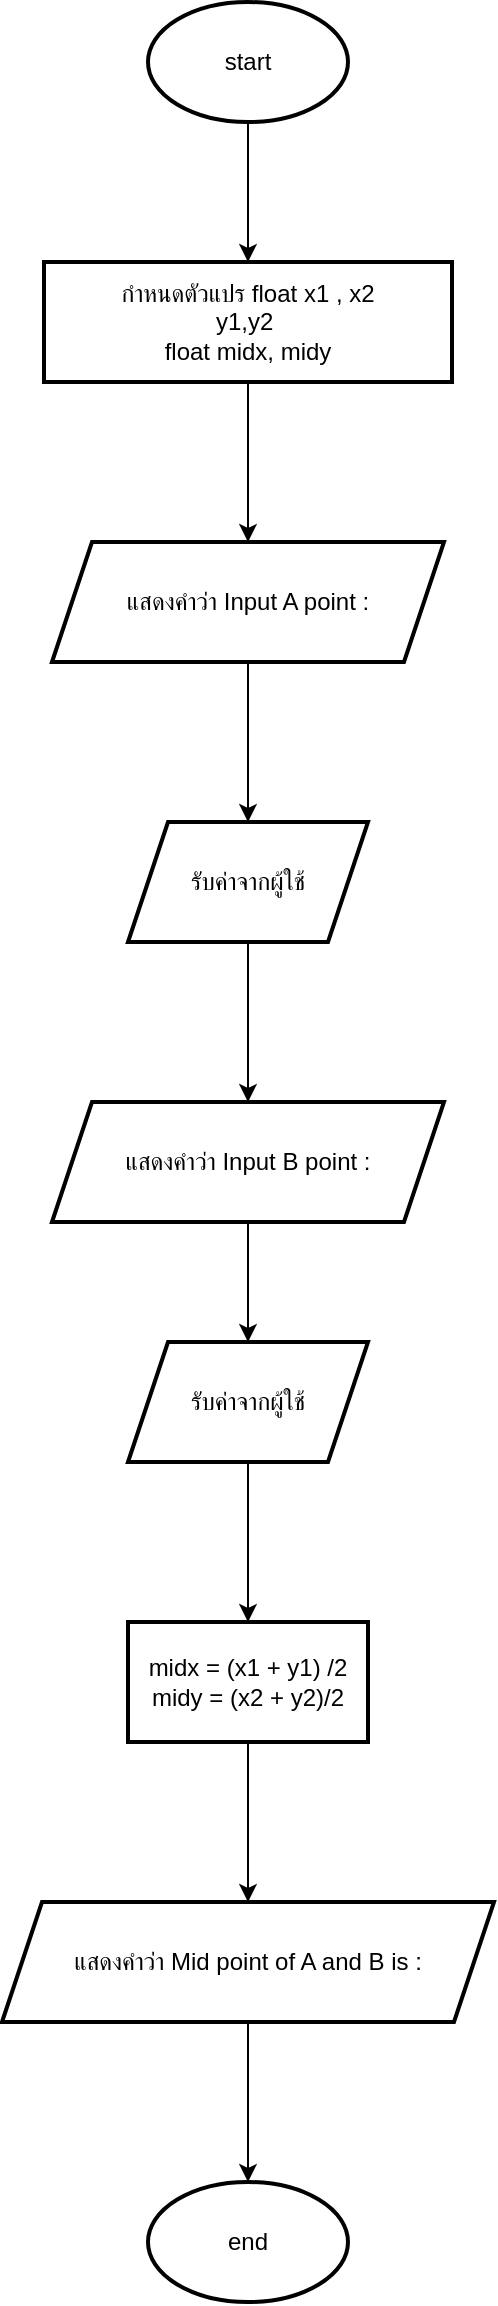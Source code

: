 <mxfile version="25.0.3">
  <diagram name="หน้า-1" id="-fdADPlz3b6ZUg3hSfGE">
    <mxGraphModel dx="1034" dy="446" grid="1" gridSize="10" guides="1" tooltips="1" connect="1" arrows="1" fold="1" page="1" pageScale="1" pageWidth="827" pageHeight="1169" math="0" shadow="0">
      <root>
        <mxCell id="0" />
        <mxCell id="1" parent="0" />
        <mxCell id="a60q31Hj3tMYG7mlxa7v-3" value="" style="edgeStyle=orthogonalEdgeStyle;rounded=0;orthogonalLoop=1;jettySize=auto;html=1;" edge="1" parent="1" source="a60q31Hj3tMYG7mlxa7v-1" target="a60q31Hj3tMYG7mlxa7v-2">
          <mxGeometry relative="1" as="geometry" />
        </mxCell>
        <mxCell id="a60q31Hj3tMYG7mlxa7v-1" value="start" style="strokeWidth=2;html=1;shape=mxgraph.flowchart.start_1;whiteSpace=wrap;" vertex="1" parent="1">
          <mxGeometry x="364" y="60" width="100" height="60" as="geometry" />
        </mxCell>
        <mxCell id="a60q31Hj3tMYG7mlxa7v-5" value="" style="edgeStyle=orthogonalEdgeStyle;rounded=0;orthogonalLoop=1;jettySize=auto;html=1;" edge="1" parent="1" source="a60q31Hj3tMYG7mlxa7v-2" target="a60q31Hj3tMYG7mlxa7v-4">
          <mxGeometry relative="1" as="geometry" />
        </mxCell>
        <mxCell id="a60q31Hj3tMYG7mlxa7v-2" value="กำหนดตัวแปร float x1 , x2&lt;div&gt;y1,y2&amp;nbsp;&lt;/div&gt;&lt;div&gt;float midx, midy&lt;/div&gt;" style="whiteSpace=wrap;html=1;strokeWidth=2;" vertex="1" parent="1">
          <mxGeometry x="312" y="190" width="204" height="60" as="geometry" />
        </mxCell>
        <mxCell id="a60q31Hj3tMYG7mlxa7v-8" value="" style="edgeStyle=orthogonalEdgeStyle;rounded=0;orthogonalLoop=1;jettySize=auto;html=1;" edge="1" parent="1" source="a60q31Hj3tMYG7mlxa7v-4" target="a60q31Hj3tMYG7mlxa7v-7">
          <mxGeometry relative="1" as="geometry" />
        </mxCell>
        <mxCell id="a60q31Hj3tMYG7mlxa7v-4" value="แสดงคำว่า Input A point :" style="shape=parallelogram;perimeter=parallelogramPerimeter;whiteSpace=wrap;html=1;fixedSize=1;strokeWidth=2;" vertex="1" parent="1">
          <mxGeometry x="316" y="330" width="196" height="60" as="geometry" />
        </mxCell>
        <mxCell id="a60q31Hj3tMYG7mlxa7v-10" value="" style="edgeStyle=orthogonalEdgeStyle;rounded=0;orthogonalLoop=1;jettySize=auto;html=1;" edge="1" parent="1" source="a60q31Hj3tMYG7mlxa7v-7" target="a60q31Hj3tMYG7mlxa7v-9">
          <mxGeometry relative="1" as="geometry" />
        </mxCell>
        <mxCell id="a60q31Hj3tMYG7mlxa7v-7" value="รับค่าจากผู้ใช้" style="shape=parallelogram;perimeter=parallelogramPerimeter;whiteSpace=wrap;html=1;fixedSize=1;strokeWidth=2;" vertex="1" parent="1">
          <mxGeometry x="354" y="470" width="120" height="60" as="geometry" />
        </mxCell>
        <mxCell id="a60q31Hj3tMYG7mlxa7v-12" value="" style="edgeStyle=orthogonalEdgeStyle;rounded=0;orthogonalLoop=1;jettySize=auto;html=1;" edge="1" parent="1" source="a60q31Hj3tMYG7mlxa7v-9" target="a60q31Hj3tMYG7mlxa7v-11">
          <mxGeometry relative="1" as="geometry" />
        </mxCell>
        <mxCell id="a60q31Hj3tMYG7mlxa7v-9" value="แสดงคำว่า Input B point :" style="shape=parallelogram;perimeter=parallelogramPerimeter;whiteSpace=wrap;html=1;fixedSize=1;strokeWidth=2;" vertex="1" parent="1">
          <mxGeometry x="316" y="610" width="196" height="60" as="geometry" />
        </mxCell>
        <mxCell id="a60q31Hj3tMYG7mlxa7v-14" value="" style="edgeStyle=orthogonalEdgeStyle;rounded=0;orthogonalLoop=1;jettySize=auto;html=1;" edge="1" parent="1" source="a60q31Hj3tMYG7mlxa7v-11" target="a60q31Hj3tMYG7mlxa7v-13">
          <mxGeometry relative="1" as="geometry" />
        </mxCell>
        <mxCell id="a60q31Hj3tMYG7mlxa7v-11" value="รับค่าจากผู้ใช้" style="shape=parallelogram;perimeter=parallelogramPerimeter;whiteSpace=wrap;html=1;fixedSize=1;strokeWidth=2;" vertex="1" parent="1">
          <mxGeometry x="354" y="730" width="120" height="60" as="geometry" />
        </mxCell>
        <mxCell id="a60q31Hj3tMYG7mlxa7v-16" value="" style="edgeStyle=orthogonalEdgeStyle;rounded=0;orthogonalLoop=1;jettySize=auto;html=1;" edge="1" parent="1" source="a60q31Hj3tMYG7mlxa7v-13" target="a60q31Hj3tMYG7mlxa7v-15">
          <mxGeometry relative="1" as="geometry" />
        </mxCell>
        <mxCell id="a60q31Hj3tMYG7mlxa7v-13" value="midx = (x1 + y1) /2&lt;div&gt;midy = (x2 + y2)/2&lt;/div&gt;" style="whiteSpace=wrap;html=1;strokeWidth=2;" vertex="1" parent="1">
          <mxGeometry x="354" y="870" width="120" height="60" as="geometry" />
        </mxCell>
        <mxCell id="a60q31Hj3tMYG7mlxa7v-18" value="" style="edgeStyle=orthogonalEdgeStyle;rounded=0;orthogonalLoop=1;jettySize=auto;html=1;" edge="1" parent="1" source="a60q31Hj3tMYG7mlxa7v-15" target="a60q31Hj3tMYG7mlxa7v-17">
          <mxGeometry relative="1" as="geometry" />
        </mxCell>
        <mxCell id="a60q31Hj3tMYG7mlxa7v-15" value="แสดงคำว่า Mid point of A and B is :" style="shape=parallelogram;perimeter=parallelogramPerimeter;whiteSpace=wrap;html=1;fixedSize=1;strokeWidth=2;" vertex="1" parent="1">
          <mxGeometry x="291" y="1010" width="246" height="60" as="geometry" />
        </mxCell>
        <mxCell id="a60q31Hj3tMYG7mlxa7v-17" value="end" style="strokeWidth=2;html=1;shape=mxgraph.flowchart.start_1;whiteSpace=wrap;" vertex="1" parent="1">
          <mxGeometry x="364" y="1150" width="100" height="60" as="geometry" />
        </mxCell>
      </root>
    </mxGraphModel>
  </diagram>
</mxfile>
